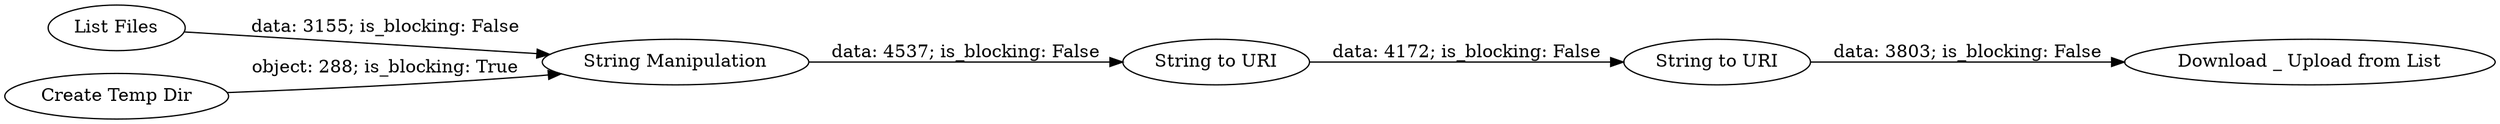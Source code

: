 digraph {
	"5019509517677250172_2" [label="List Files"]
	"5019509517677250172_11" [label="Download _ Upload from List"]
	"5019509517677250172_6" [label="String to URI"]
	"5019509517677250172_8" [label="String to URI"]
	"5019509517677250172_1" [label="Create Temp Dir"]
	"5019509517677250172_7" [label="String Manipulation"]
	"5019509517677250172_8" -> "5019509517677250172_11" [label="data: 3803; is_blocking: False"]
	"5019509517677250172_2" -> "5019509517677250172_7" [label="data: 3155; is_blocking: False"]
	"5019509517677250172_6" -> "5019509517677250172_8" [label="data: 4172; is_blocking: False"]
	"5019509517677250172_7" -> "5019509517677250172_6" [label="data: 4537; is_blocking: False"]
	"5019509517677250172_1" -> "5019509517677250172_7" [label="object: 288; is_blocking: True"]
	rankdir=LR
}
